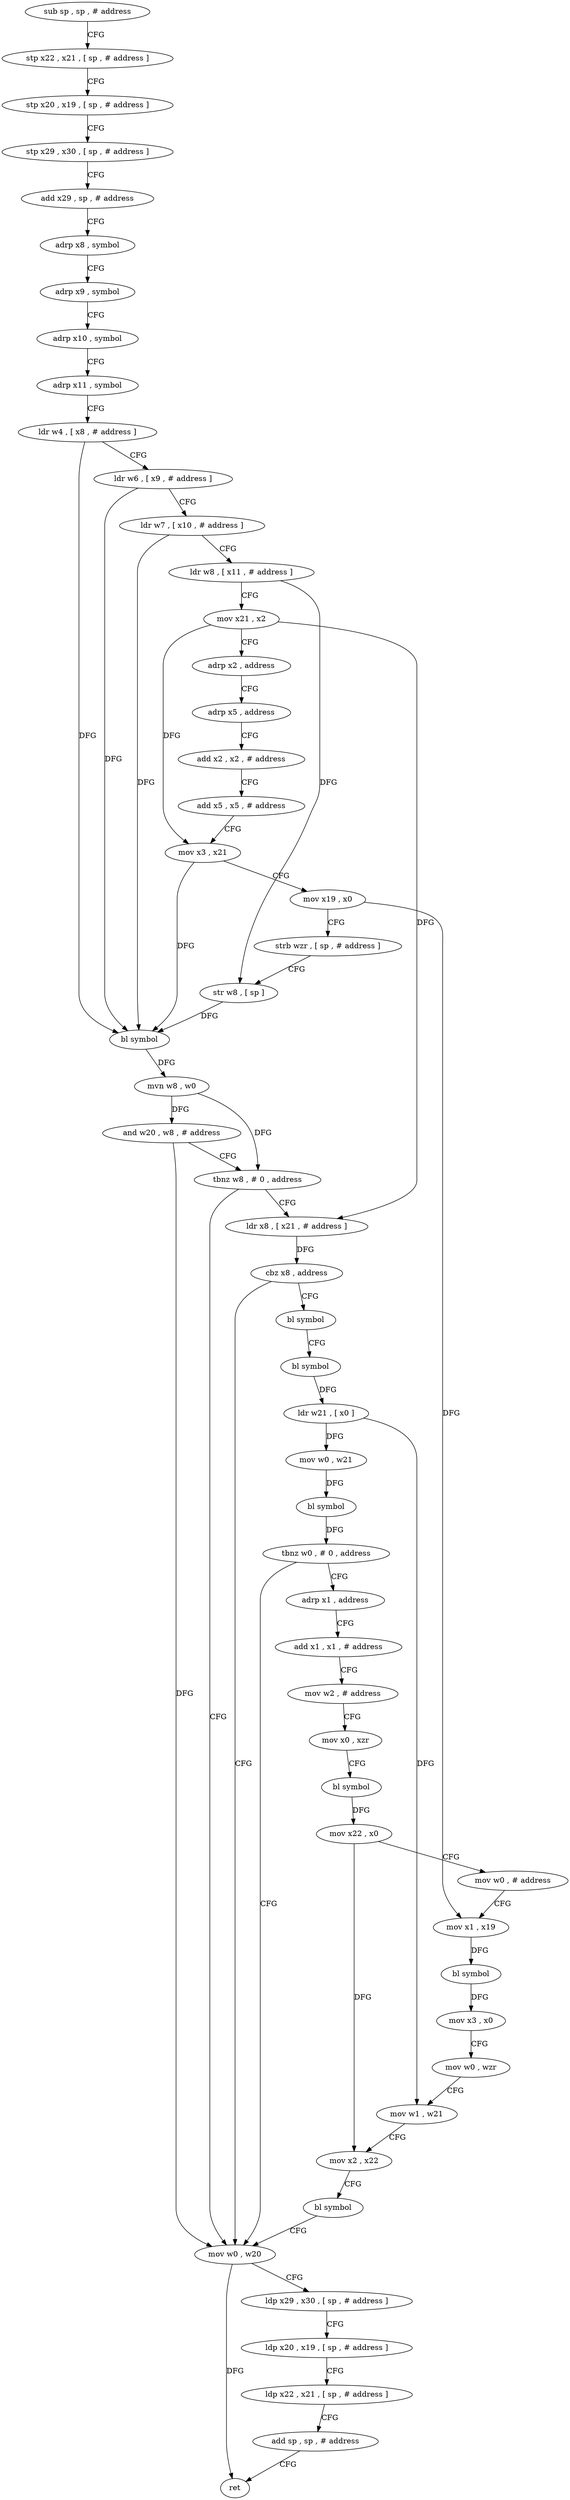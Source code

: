 digraph "func" {
"4208944" [label = "sub sp , sp , # address" ]
"4208948" [label = "stp x22 , x21 , [ sp , # address ]" ]
"4208952" [label = "stp x20 , x19 , [ sp , # address ]" ]
"4208956" [label = "stp x29 , x30 , [ sp , # address ]" ]
"4208960" [label = "add x29 , sp , # address" ]
"4208964" [label = "adrp x8 , symbol" ]
"4208968" [label = "adrp x9 , symbol" ]
"4208972" [label = "adrp x10 , symbol" ]
"4208976" [label = "adrp x11 , symbol" ]
"4208980" [label = "ldr w4 , [ x8 , # address ]" ]
"4208984" [label = "ldr w6 , [ x9 , # address ]" ]
"4208988" [label = "ldr w7 , [ x10 , # address ]" ]
"4208992" [label = "ldr w8 , [ x11 , # address ]" ]
"4208996" [label = "mov x21 , x2" ]
"4209000" [label = "adrp x2 , address" ]
"4209004" [label = "adrp x5 , address" ]
"4209008" [label = "add x2 , x2 , # address" ]
"4209012" [label = "add x5 , x5 , # address" ]
"4209016" [label = "mov x3 , x21" ]
"4209020" [label = "mov x19 , x0" ]
"4209024" [label = "strb wzr , [ sp , # address ]" ]
"4209028" [label = "str w8 , [ sp ]" ]
"4209032" [label = "bl symbol" ]
"4209036" [label = "mvn w8 , w0" ]
"4209040" [label = "and w20 , w8 , # address" ]
"4209044" [label = "tbnz w8 , # 0 , address" ]
"4209136" [label = "mov w0 , w20" ]
"4209048" [label = "ldr x8 , [ x21 , # address ]" ]
"4209140" [label = "ldp x29 , x30 , [ sp , # address ]" ]
"4209144" [label = "ldp x20 , x19 , [ sp , # address ]" ]
"4209148" [label = "ldp x22 , x21 , [ sp , # address ]" ]
"4209152" [label = "add sp , sp , # address" ]
"4209156" [label = "ret" ]
"4209052" [label = "cbz x8 , address" ]
"4209056" [label = "bl symbol" ]
"4209060" [label = "bl symbol" ]
"4209064" [label = "ldr w21 , [ x0 ]" ]
"4209068" [label = "mov w0 , w21" ]
"4209072" [label = "bl symbol" ]
"4209076" [label = "tbnz w0 , # 0 , address" ]
"4209080" [label = "adrp x1 , address" ]
"4209084" [label = "add x1 , x1 , # address" ]
"4209088" [label = "mov w2 , # address" ]
"4209092" [label = "mov x0 , xzr" ]
"4209096" [label = "bl symbol" ]
"4209100" [label = "mov x22 , x0" ]
"4209104" [label = "mov w0 , # address" ]
"4209108" [label = "mov x1 , x19" ]
"4209112" [label = "bl symbol" ]
"4209116" [label = "mov x3 , x0" ]
"4209120" [label = "mov w0 , wzr" ]
"4209124" [label = "mov w1 , w21" ]
"4209128" [label = "mov x2 , x22" ]
"4209132" [label = "bl symbol" ]
"4208944" -> "4208948" [ label = "CFG" ]
"4208948" -> "4208952" [ label = "CFG" ]
"4208952" -> "4208956" [ label = "CFG" ]
"4208956" -> "4208960" [ label = "CFG" ]
"4208960" -> "4208964" [ label = "CFG" ]
"4208964" -> "4208968" [ label = "CFG" ]
"4208968" -> "4208972" [ label = "CFG" ]
"4208972" -> "4208976" [ label = "CFG" ]
"4208976" -> "4208980" [ label = "CFG" ]
"4208980" -> "4208984" [ label = "CFG" ]
"4208980" -> "4209032" [ label = "DFG" ]
"4208984" -> "4208988" [ label = "CFG" ]
"4208984" -> "4209032" [ label = "DFG" ]
"4208988" -> "4208992" [ label = "CFG" ]
"4208988" -> "4209032" [ label = "DFG" ]
"4208992" -> "4208996" [ label = "CFG" ]
"4208992" -> "4209028" [ label = "DFG" ]
"4208996" -> "4209000" [ label = "CFG" ]
"4208996" -> "4209016" [ label = "DFG" ]
"4208996" -> "4209048" [ label = "DFG" ]
"4209000" -> "4209004" [ label = "CFG" ]
"4209004" -> "4209008" [ label = "CFG" ]
"4209008" -> "4209012" [ label = "CFG" ]
"4209012" -> "4209016" [ label = "CFG" ]
"4209016" -> "4209020" [ label = "CFG" ]
"4209016" -> "4209032" [ label = "DFG" ]
"4209020" -> "4209024" [ label = "CFG" ]
"4209020" -> "4209108" [ label = "DFG" ]
"4209024" -> "4209028" [ label = "CFG" ]
"4209028" -> "4209032" [ label = "DFG" ]
"4209032" -> "4209036" [ label = "DFG" ]
"4209036" -> "4209040" [ label = "DFG" ]
"4209036" -> "4209044" [ label = "DFG" ]
"4209040" -> "4209044" [ label = "CFG" ]
"4209040" -> "4209136" [ label = "DFG" ]
"4209044" -> "4209136" [ label = "CFG" ]
"4209044" -> "4209048" [ label = "CFG" ]
"4209136" -> "4209140" [ label = "CFG" ]
"4209136" -> "4209156" [ label = "DFG" ]
"4209048" -> "4209052" [ label = "DFG" ]
"4209140" -> "4209144" [ label = "CFG" ]
"4209144" -> "4209148" [ label = "CFG" ]
"4209148" -> "4209152" [ label = "CFG" ]
"4209152" -> "4209156" [ label = "CFG" ]
"4209052" -> "4209136" [ label = "CFG" ]
"4209052" -> "4209056" [ label = "CFG" ]
"4209056" -> "4209060" [ label = "CFG" ]
"4209060" -> "4209064" [ label = "DFG" ]
"4209064" -> "4209068" [ label = "DFG" ]
"4209064" -> "4209124" [ label = "DFG" ]
"4209068" -> "4209072" [ label = "DFG" ]
"4209072" -> "4209076" [ label = "DFG" ]
"4209076" -> "4209136" [ label = "CFG" ]
"4209076" -> "4209080" [ label = "CFG" ]
"4209080" -> "4209084" [ label = "CFG" ]
"4209084" -> "4209088" [ label = "CFG" ]
"4209088" -> "4209092" [ label = "CFG" ]
"4209092" -> "4209096" [ label = "CFG" ]
"4209096" -> "4209100" [ label = "DFG" ]
"4209100" -> "4209104" [ label = "CFG" ]
"4209100" -> "4209128" [ label = "DFG" ]
"4209104" -> "4209108" [ label = "CFG" ]
"4209108" -> "4209112" [ label = "DFG" ]
"4209112" -> "4209116" [ label = "DFG" ]
"4209116" -> "4209120" [ label = "CFG" ]
"4209120" -> "4209124" [ label = "CFG" ]
"4209124" -> "4209128" [ label = "CFG" ]
"4209128" -> "4209132" [ label = "CFG" ]
"4209132" -> "4209136" [ label = "CFG" ]
}

